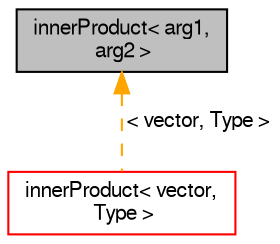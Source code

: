 digraph "innerProduct&lt; arg1, arg2 &gt;"
{
  bgcolor="transparent";
  edge [fontname="FreeSans",fontsize="10",labelfontname="FreeSans",labelfontsize="10"];
  node [fontname="FreeSans",fontsize="10",shape=record];
  Node0 [label="innerProduct\< arg1,\l arg2 \>",height=0.2,width=0.4,color="black", fillcolor="grey75", style="filled", fontcolor="black"];
  Node0 -> Node1 [dir="back",color="orange",fontsize="10",style="dashed",label=" \< vector, Type \>" ,fontname="FreeSans"];
  Node1 [label="innerProduct\< vector,\l Type \>",height=0.2,width=0.4,color="red",URL="$a28478.html"];
}
